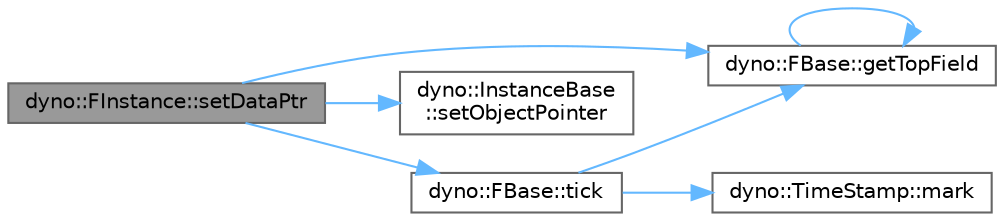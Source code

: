digraph "dyno::FInstance::setDataPtr"
{
 // LATEX_PDF_SIZE
  bgcolor="transparent";
  edge [fontname=Helvetica,fontsize=10,labelfontname=Helvetica,labelfontsize=10];
  node [fontname=Helvetica,fontsize=10,shape=box,height=0.2,width=0.4];
  rankdir="LR";
  Node1 [id="Node000001",label="dyno::FInstance::setDataPtr",height=0.2,width=0.4,color="gray40", fillcolor="grey60", style="filled", fontcolor="black",tooltip=" "];
  Node1 -> Node2 [id="edge1_Node000001_Node000002",color="steelblue1",style="solid",tooltip=" "];
  Node2 [id="Node000002",label="dyno::FBase::getTopField",height=0.2,width=0.4,color="grey40", fillcolor="white", style="filled",URL="$classdyno_1_1_f_base.html#a2019aff22a4a3a85a1fbc1ef5e03d143",tooltip=" "];
  Node2 -> Node2 [id="edge2_Node000002_Node000002",color="steelblue1",style="solid",tooltip=" "];
  Node1 -> Node3 [id="edge3_Node000001_Node000003",color="steelblue1",style="solid",tooltip=" "];
  Node3 [id="Node000003",label="dyno::InstanceBase\l::setObjectPointer",height=0.2,width=0.4,color="grey40", fillcolor="white", style="filled",URL="$classdyno_1_1_instance_base.html#a91d450983efe54c8e19e8d0fb301dc9a",tooltip=" "];
  Node1 -> Node4 [id="edge4_Node000001_Node000004",color="steelblue1",style="solid",tooltip=" "];
  Node4 [id="Node000004",label="dyno::FBase::tick",height=0.2,width=0.4,color="grey40", fillcolor="white", style="filled",URL="$classdyno_1_1_f_base.html#a14f426738aede3cc8c12e9a1a2d3762b",tooltip=" "];
  Node4 -> Node2 [id="edge5_Node000004_Node000002",color="steelblue1",style="solid",tooltip=" "];
  Node4 -> Node5 [id="edge6_Node000004_Node000005",color="steelblue1",style="solid",tooltip=" "];
  Node5 [id="Node000005",label="dyno::TimeStamp::mark",height=0.2,width=0.4,color="grey40", fillcolor="white", style="filled",URL="$classdyno_1_1_time_stamp.html#a15e2c4ae9cfc2ad880bfc28d129d6226",tooltip=" "];
}
